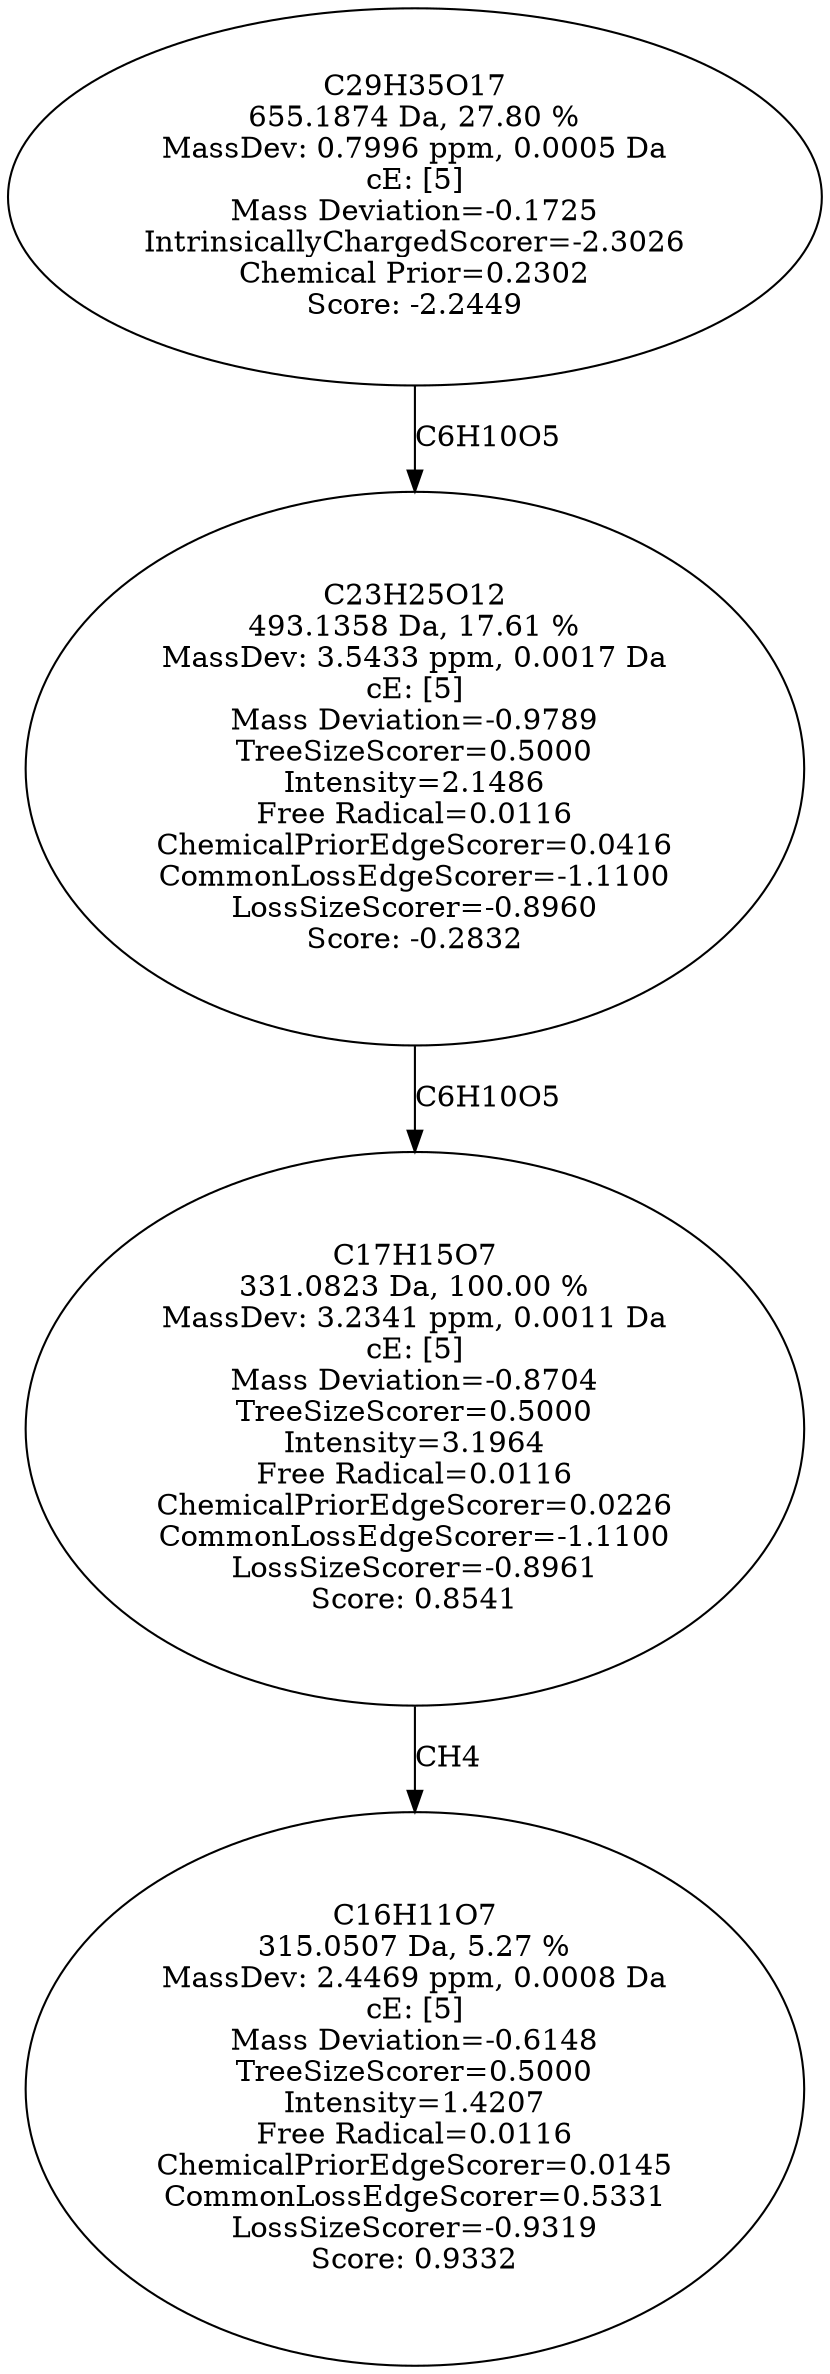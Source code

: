 strict digraph {
v1 [label="C16H11O7\n315.0507 Da, 5.27 %\nMassDev: 2.4469 ppm, 0.0008 Da\ncE: [5]\nMass Deviation=-0.6148\nTreeSizeScorer=0.5000\nIntensity=1.4207\nFree Radical=0.0116\nChemicalPriorEdgeScorer=0.0145\nCommonLossEdgeScorer=0.5331\nLossSizeScorer=-0.9319\nScore: 0.9332"];
v2 [label="C17H15O7\n331.0823 Da, 100.00 %\nMassDev: 3.2341 ppm, 0.0011 Da\ncE: [5]\nMass Deviation=-0.8704\nTreeSizeScorer=0.5000\nIntensity=3.1964\nFree Radical=0.0116\nChemicalPriorEdgeScorer=0.0226\nCommonLossEdgeScorer=-1.1100\nLossSizeScorer=-0.8961\nScore: 0.8541"];
v3 [label="C23H25O12\n493.1358 Da, 17.61 %\nMassDev: 3.5433 ppm, 0.0017 Da\ncE: [5]\nMass Deviation=-0.9789\nTreeSizeScorer=0.5000\nIntensity=2.1486\nFree Radical=0.0116\nChemicalPriorEdgeScorer=0.0416\nCommonLossEdgeScorer=-1.1100\nLossSizeScorer=-0.8960\nScore: -0.2832"];
v4 [label="C29H35O17\n655.1874 Da, 27.80 %\nMassDev: 0.7996 ppm, 0.0005 Da\ncE: [5]\nMass Deviation=-0.1725\nIntrinsicallyChargedScorer=-2.3026\nChemical Prior=0.2302\nScore: -2.2449"];
v2 -> v1 [label="CH4"];
v3 -> v2 [label="C6H10O5"];
v4 -> v3 [label="C6H10O5"];
}